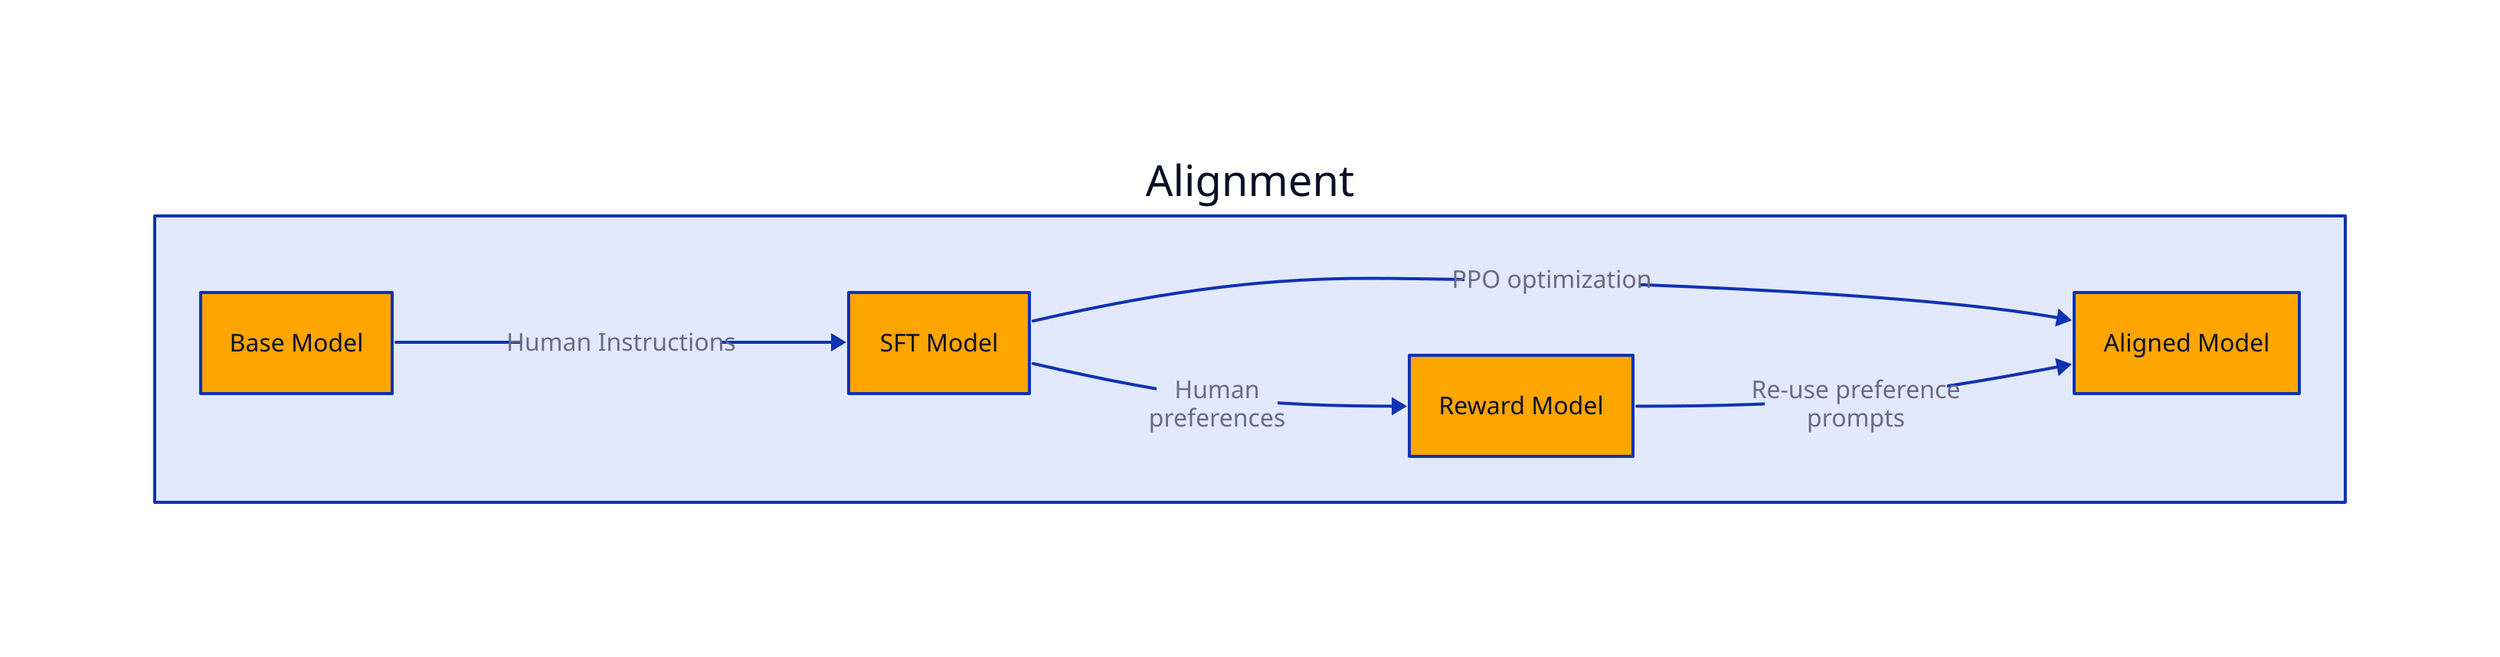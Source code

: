 # Models with consistent styling
Alignment: {
  direction: right

  base: Base Model {
    shape: rectangle
    style.fill: "#FFA500"
  }

  sft: SFT Model {
    shape: rectangle
    style.fill: "#FFA500"
  }

  reward: Reward Model {
    shape: rectangle
    style.fill: "#FFA500"
  }

  aligned: Aligned Model {
    shape: rectangle
    style.fill: "#FFA500"
  }

  # Main flow connections
  base -> sft: Human Instructions
  sft -> aligned: PPO optimization {
    style.stroke-width: 2
  }

  # Branch to reward model
  sft -> reward: Human\npreferences

  # Connection from reward to main flow
  reward -> aligned: Re-use preference\nprompts
}

direction: right
